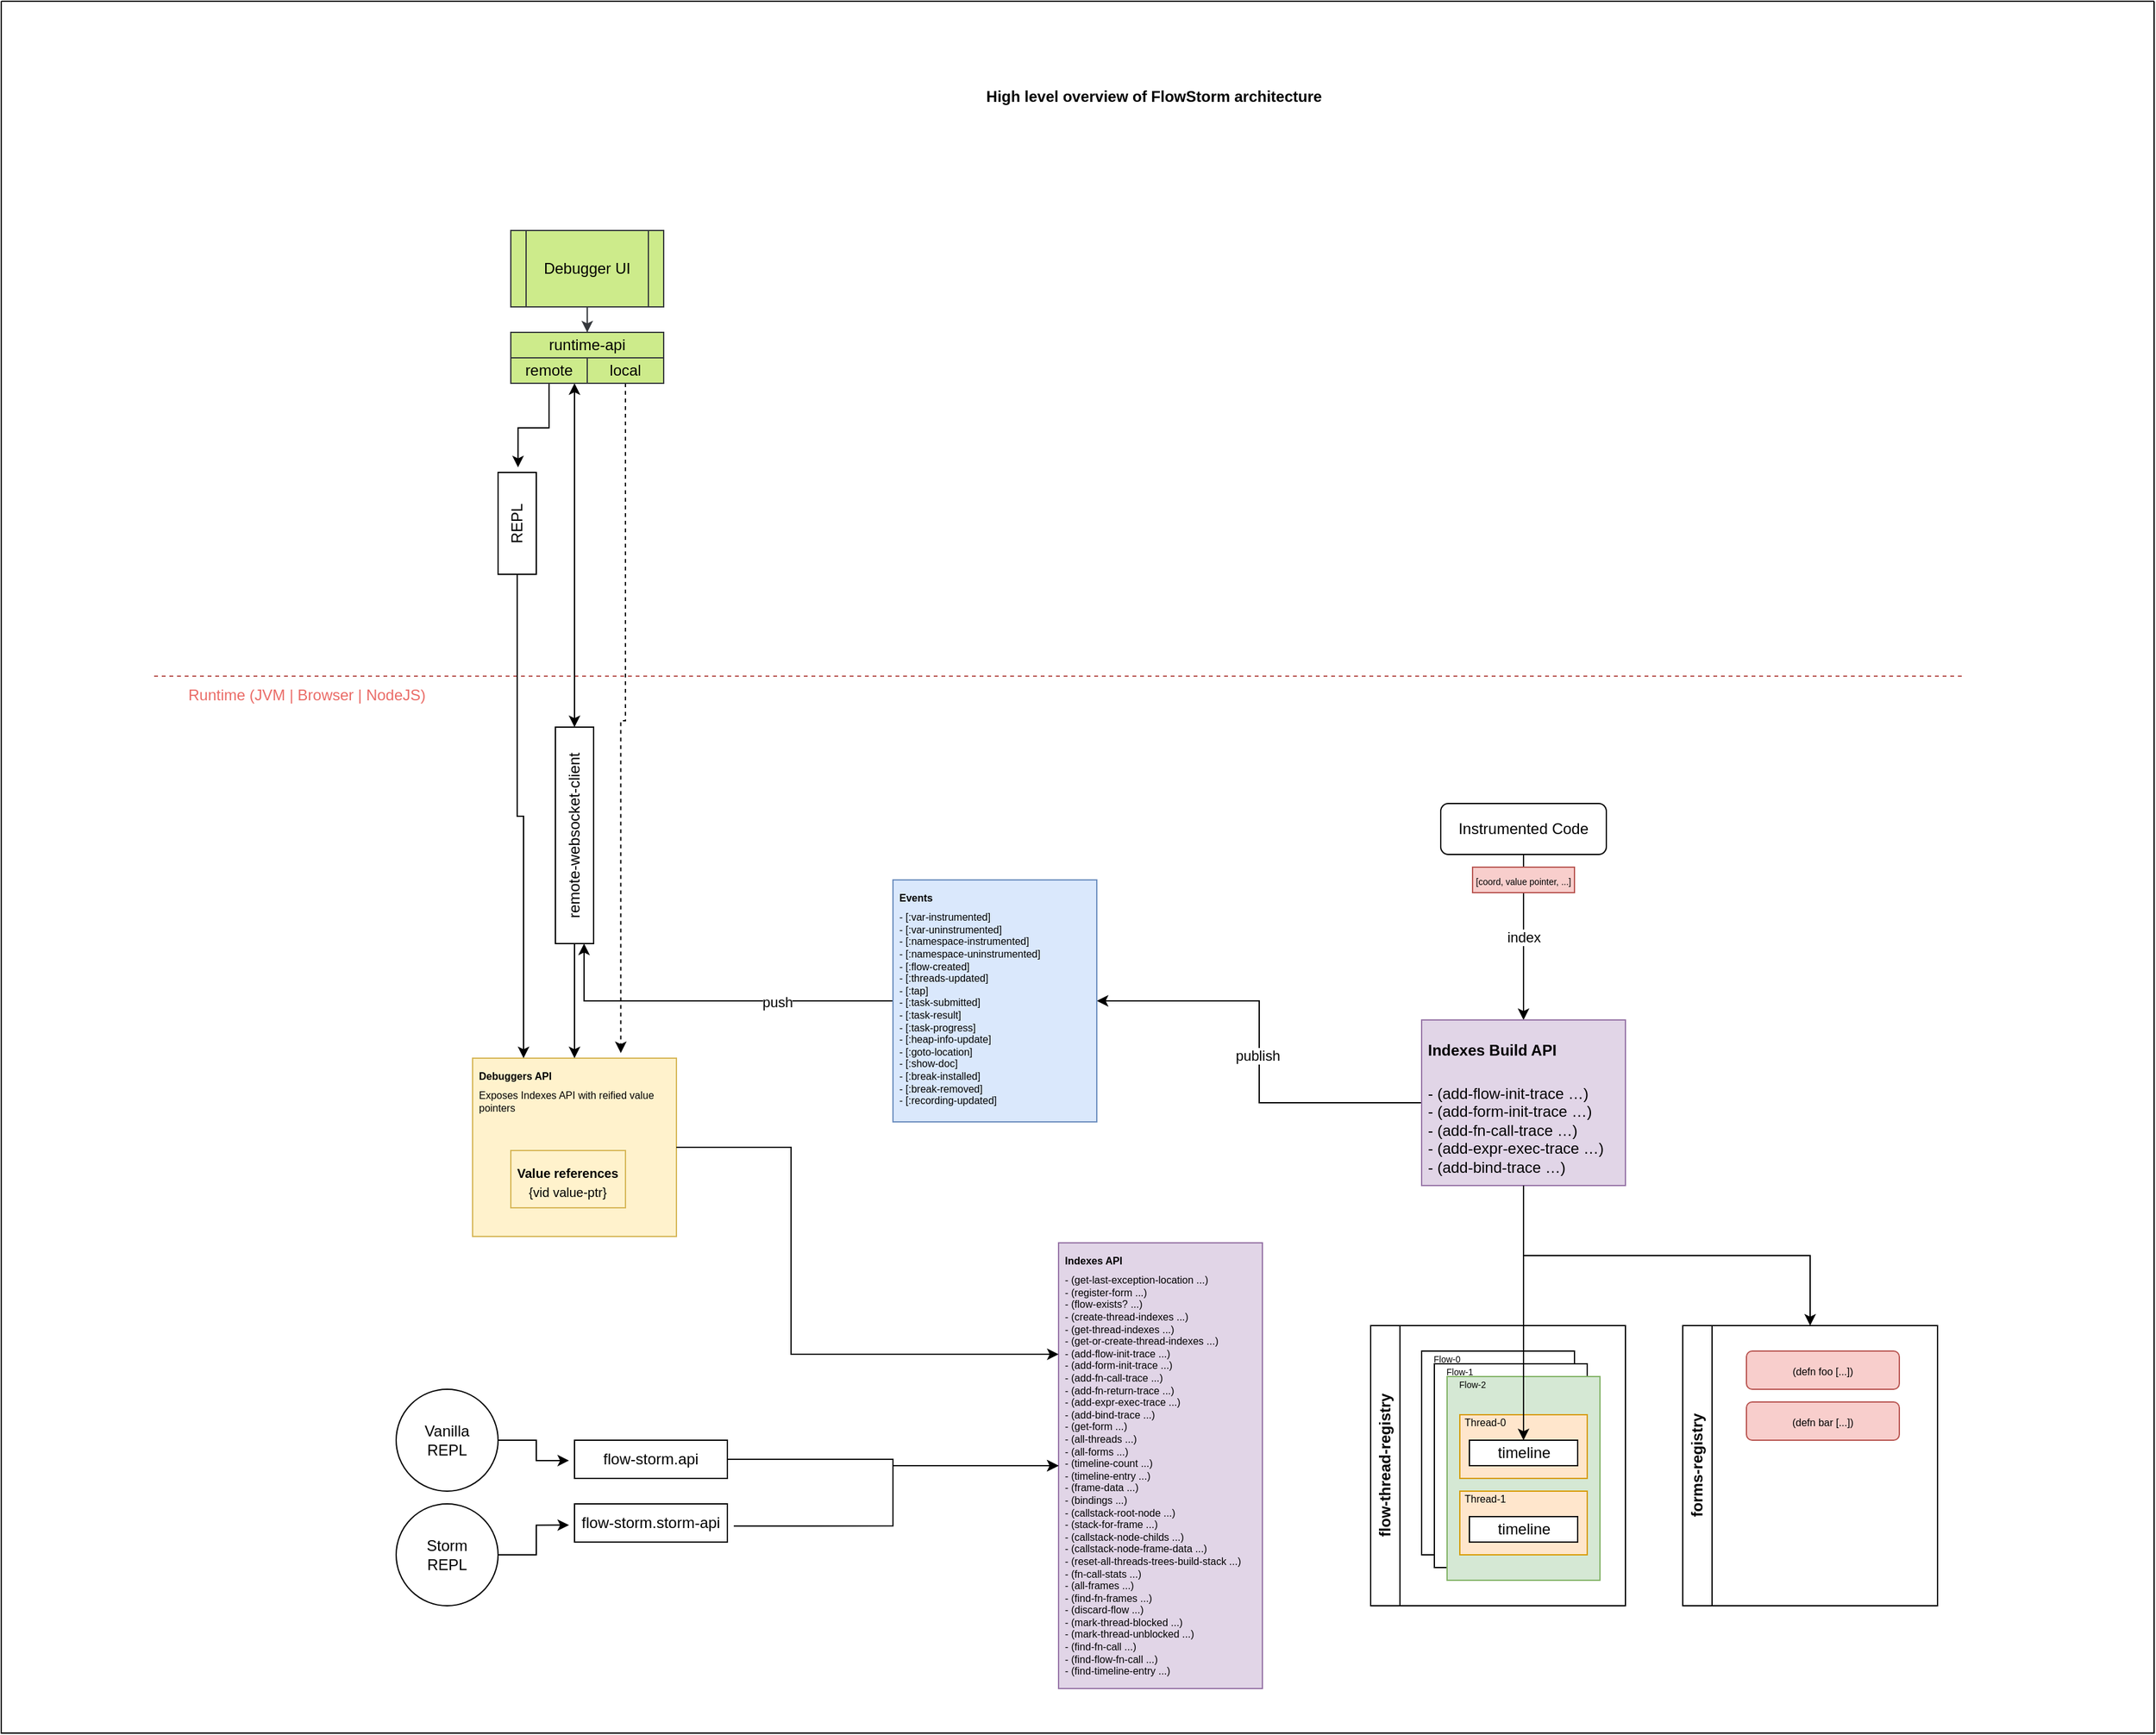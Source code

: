 <mxfile version="21.6.1" type="device">
  <diagram name="Page-1" id="KafUcJg5-WmZ6K7IxeHq">
    <mxGraphModel dx="3457" dy="2040" grid="1" gridSize="10" guides="1" tooltips="1" connect="1" arrows="1" fold="1" page="1" pageScale="1" pageWidth="4681" pageHeight="3300" math="0" shadow="0">
      <root>
        <mxCell id="0" />
        <mxCell id="1" parent="0" />
        <mxCell id="op3-RK94J-eC3h-jjMCj-5" value="index" style="edgeStyle=orthogonalEdgeStyle;rounded=0;orthogonalLoop=1;jettySize=auto;html=1;entryX=0.5;entryY=0;entryDx=0;entryDy=0;" edge="1" parent="1" source="op3-RK94J-eC3h-jjMCj-1" target="op3-RK94J-eC3h-jjMCj-3">
          <mxGeometry relative="1" as="geometry" />
        </mxCell>
        <mxCell id="op3-RK94J-eC3h-jjMCj-1" value="Instrumented Code" style="rounded=1;whiteSpace=wrap;html=1;" vertex="1" parent="1">
          <mxGeometry x="1880" y="970" width="130" height="40" as="geometry" />
        </mxCell>
        <mxCell id="op3-RK94J-eC3h-jjMCj-28" style="edgeStyle=orthogonalEdgeStyle;rounded=0;orthogonalLoop=1;jettySize=auto;html=1;entryX=0.5;entryY=0;entryDx=0;entryDy=0;exitX=0.5;exitY=1;exitDx=0;exitDy=0;" edge="1" parent="1" source="op3-RK94J-eC3h-jjMCj-3" target="op3-RK94J-eC3h-jjMCj-24">
          <mxGeometry relative="1" as="geometry" />
        </mxCell>
        <mxCell id="op3-RK94J-eC3h-jjMCj-33" style="edgeStyle=orthogonalEdgeStyle;rounded=0;orthogonalLoop=1;jettySize=auto;html=1;entryX=1;entryY=0.5;entryDx=0;entryDy=0;" edge="1" parent="1" source="op3-RK94J-eC3h-jjMCj-3" target="op3-RK94J-eC3h-jjMCj-32">
          <mxGeometry relative="1" as="geometry" />
        </mxCell>
        <mxCell id="op3-RK94J-eC3h-jjMCj-34" value="publish" style="edgeLabel;html=1;align=center;verticalAlign=middle;resizable=0;points=[];" vertex="1" connectable="0" parent="op3-RK94J-eC3h-jjMCj-33">
          <mxGeometry x="-0.014" y="2" relative="1" as="geometry">
            <mxPoint as="offset" />
          </mxGeometry>
        </mxCell>
        <mxCell id="op3-RK94J-eC3h-jjMCj-3" value="&lt;h1&gt;&lt;font style=&quot;font-size: 12px;&quot;&gt;Indexes Build API&lt;/font&gt;&lt;/h1&gt;&lt;div&gt;&lt;div style=&quot;&quot;&gt;- (add-flow-init-trace …)&lt;/div&gt;&lt;div style=&quot;&quot;&gt;- (add-form-init-trace …)&lt;/div&gt;&lt;div style=&quot;&quot;&gt;- (add-fn-call-trace …)&lt;/div&gt;&lt;div style=&quot;&quot;&gt;- (add-expr-exec-trace …)&lt;/div&gt;&lt;div style=&quot;&quot;&gt;- (add-bind-trace …)&lt;/div&gt;&lt;/div&gt;" style="text;html=1;strokeColor=#9673a6;fillColor=#e1d5e7;spacing=5;spacingTop=-20;whiteSpace=wrap;overflow=hidden;rounded=0;" vertex="1" parent="1">
          <mxGeometry x="1865" y="1140" width="160" height="130" as="geometry" />
        </mxCell>
        <mxCell id="op3-RK94J-eC3h-jjMCj-6" value="&lt;font style=&quot;font-size: 7px;&quot;&gt;[coord, value pointer, ...]&lt;/font&gt;" style="rounded=0;whiteSpace=wrap;html=1;fillColor=#f8cecc;strokeColor=#b85450;" vertex="1" parent="1">
          <mxGeometry x="1905" y="1020" width="80" height="20" as="geometry" />
        </mxCell>
        <mxCell id="op3-RK94J-eC3h-jjMCj-22" value="" style="group" vertex="1" connectable="0" parent="1">
          <mxGeometry x="1825" y="1380" width="200" height="220" as="geometry" />
        </mxCell>
        <mxCell id="op3-RK94J-eC3h-jjMCj-7" value="" style="rounded=0;whiteSpace=wrap;html=1;" vertex="1" parent="op3-RK94J-eC3h-jjMCj-22">
          <mxGeometry x="40" y="20" width="120" height="160" as="geometry" />
        </mxCell>
        <mxCell id="op3-RK94J-eC3h-jjMCj-8" value="" style="rounded=0;whiteSpace=wrap;html=1;" vertex="1" parent="op3-RK94J-eC3h-jjMCj-22">
          <mxGeometry x="50" y="30" width="120" height="160" as="geometry" />
        </mxCell>
        <mxCell id="op3-RK94J-eC3h-jjMCj-9" value="" style="rounded=0;whiteSpace=wrap;html=1;fillColor=#d5e8d4;strokeColor=#82b366;" vertex="1" parent="op3-RK94J-eC3h-jjMCj-22">
          <mxGeometry x="60" y="40" width="120" height="160" as="geometry" />
        </mxCell>
        <mxCell id="op3-RK94J-eC3h-jjMCj-13" value="" style="group;fillColor=#ffe6cc;strokeColor=#d79b00;" vertex="1" connectable="0" parent="op3-RK94J-eC3h-jjMCj-22">
          <mxGeometry x="70" y="70" width="100" height="50" as="geometry" />
        </mxCell>
        <mxCell id="op3-RK94J-eC3h-jjMCj-10" value="" style="rounded=0;whiteSpace=wrap;html=1;fillColor=#ffe6cc;strokeColor=#d79b00;" vertex="1" parent="op3-RK94J-eC3h-jjMCj-13">
          <mxGeometry width="100" height="50" as="geometry" />
        </mxCell>
        <mxCell id="op3-RK94J-eC3h-jjMCj-11" value="&lt;font style=&quot;font-size: 8px;&quot;&gt;Thread-0&lt;/font&gt;" style="text;html=1;strokeColor=none;fillColor=none;align=center;verticalAlign=middle;whiteSpace=wrap;rounded=0;" vertex="1" parent="op3-RK94J-eC3h-jjMCj-13">
          <mxGeometry width="40" height="10" as="geometry" />
        </mxCell>
        <mxCell id="op3-RK94J-eC3h-jjMCj-12" value="timeline" style="rounded=0;whiteSpace=wrap;html=1;" vertex="1" parent="op3-RK94J-eC3h-jjMCj-13">
          <mxGeometry x="7.5" y="20" width="85" height="20" as="geometry" />
        </mxCell>
        <mxCell id="op3-RK94J-eC3h-jjMCj-14" value="" style="group;fillColor=#ffe6cc;strokeColor=#d79b00;" vertex="1" connectable="0" parent="op3-RK94J-eC3h-jjMCj-22">
          <mxGeometry x="70" y="130" width="100" height="50" as="geometry" />
        </mxCell>
        <mxCell id="op3-RK94J-eC3h-jjMCj-15" value="" style="rounded=0;whiteSpace=wrap;html=1;fillColor=#ffe6cc;strokeColor=#d79b00;" vertex="1" parent="op3-RK94J-eC3h-jjMCj-14">
          <mxGeometry width="100" height="50" as="geometry" />
        </mxCell>
        <mxCell id="op3-RK94J-eC3h-jjMCj-16" value="&lt;font style=&quot;font-size: 8px;&quot;&gt;Thread-1&lt;/font&gt;" style="text;html=1;strokeColor=none;fillColor=none;align=center;verticalAlign=middle;whiteSpace=wrap;rounded=0;" vertex="1" parent="op3-RK94J-eC3h-jjMCj-14">
          <mxGeometry width="40" height="10" as="geometry" />
        </mxCell>
        <mxCell id="op3-RK94J-eC3h-jjMCj-17" value="timeline" style="rounded=0;whiteSpace=wrap;html=1;" vertex="1" parent="op3-RK94J-eC3h-jjMCj-14">
          <mxGeometry x="7.5" y="20" width="85" height="20" as="geometry" />
        </mxCell>
        <mxCell id="op3-RK94J-eC3h-jjMCj-18" value="&lt;font style=&quot;font-size: 7px;&quot;&gt;Flow-0&lt;/font&gt;" style="text;html=1;strokeColor=none;fillColor=none;align=center;verticalAlign=middle;whiteSpace=wrap;rounded=0;" vertex="1" parent="op3-RK94J-eC3h-jjMCj-22">
          <mxGeometry x="30" y="20" width="60" height="10" as="geometry" />
        </mxCell>
        <mxCell id="op3-RK94J-eC3h-jjMCj-19" value="&lt;font style=&quot;font-size: 7px;&quot;&gt;Flow-1&lt;/font&gt;" style="text;html=1;strokeColor=none;fillColor=none;align=center;verticalAlign=middle;whiteSpace=wrap;rounded=0;" vertex="1" parent="op3-RK94J-eC3h-jjMCj-22">
          <mxGeometry x="40" y="30" width="60" height="10" as="geometry" />
        </mxCell>
        <mxCell id="op3-RK94J-eC3h-jjMCj-20" value="&lt;font style=&quot;font-size: 7px;&quot;&gt;Flow-2&lt;/font&gt;" style="text;html=1;strokeColor=none;fillColor=none;align=center;verticalAlign=middle;whiteSpace=wrap;rounded=0;" vertex="1" parent="op3-RK94J-eC3h-jjMCj-22">
          <mxGeometry x="50" y="40" width="60" height="10" as="geometry" />
        </mxCell>
        <mxCell id="op3-RK94J-eC3h-jjMCj-21" value="flow-thread-registry" style="swimlane;horizontal=0;whiteSpace=wrap;html=1;" vertex="1" parent="op3-RK94J-eC3h-jjMCj-22">
          <mxGeometry width="200" height="220" as="geometry" />
        </mxCell>
        <mxCell id="op3-RK94J-eC3h-jjMCj-23" style="edgeStyle=orthogonalEdgeStyle;rounded=0;orthogonalLoop=1;jettySize=auto;html=1;entryX=0.5;entryY=0;entryDx=0;entryDy=0;" edge="1" parent="1" source="op3-RK94J-eC3h-jjMCj-3" target="op3-RK94J-eC3h-jjMCj-12">
          <mxGeometry relative="1" as="geometry" />
        </mxCell>
        <mxCell id="op3-RK94J-eC3h-jjMCj-24" value="forms-registry" style="swimlane;horizontal=0;whiteSpace=wrap;html=1;" vertex="1" parent="1">
          <mxGeometry x="2070" y="1380" width="200" height="220" as="geometry" />
        </mxCell>
        <mxCell id="op3-RK94J-eC3h-jjMCj-25" value="&lt;font style=&quot;font-size: 8px;&quot;&gt;(defn foo [...])&lt;/font&gt;" style="rounded=1;whiteSpace=wrap;html=1;fillColor=#f8cecc;strokeColor=#b85450;" vertex="1" parent="op3-RK94J-eC3h-jjMCj-24">
          <mxGeometry x="50" y="20" width="120" height="30" as="geometry" />
        </mxCell>
        <mxCell id="op3-RK94J-eC3h-jjMCj-26" value="&lt;font style=&quot;font-size: 8px;&quot;&gt;(defn bar [...])&lt;/font&gt;" style="rounded=1;whiteSpace=wrap;html=1;fillColor=#f8cecc;strokeColor=#b85450;" vertex="1" parent="op3-RK94J-eC3h-jjMCj-24">
          <mxGeometry x="50" y="60" width="120" height="30" as="geometry" />
        </mxCell>
        <mxCell id="op3-RK94J-eC3h-jjMCj-29" value="&lt;h1 style=&quot;font-size: 8px;&quot;&gt;&lt;font style=&quot;font-size: 8px;&quot;&gt;&lt;br&gt;&lt;/font&gt;&lt;/h1&gt;&lt;h1 style=&quot;font-size: 8px;&quot;&gt;&lt;font style=&quot;font-size: 8px;&quot;&gt;Indexes API&lt;/font&gt;&lt;/h1&gt;&lt;div style=&quot;font-size: 8px;&quot;&gt;&lt;div style=&quot;&quot;&gt;&lt;div style=&quot;&quot;&gt;&lt;font style=&quot;font-size: 8px;&quot;&gt;- (get-last-exception-location ...)&lt;/font&gt;&lt;/div&gt;&lt;div style=&quot;&quot;&gt;&lt;font style=&quot;font-size: 8px;&quot;&gt;- (register-form ...)&lt;/font&gt;&lt;/div&gt;&lt;div style=&quot;&quot;&gt;&lt;font style=&quot;font-size: 8px;&quot;&gt;- (flow-exists? ...)&lt;/font&gt;&lt;/div&gt;&lt;div style=&quot;&quot;&gt;&lt;font style=&quot;font-size: 8px;&quot;&gt;- (create-thread-indexes ...)&lt;/font&gt;&lt;/div&gt;&lt;div style=&quot;&quot;&gt;&lt;font style=&quot;font-size: 8px;&quot;&gt;- (get-thread-indexes ...)&lt;/font&gt;&lt;/div&gt;&lt;div style=&quot;&quot;&gt;&lt;font style=&quot;font-size: 8px;&quot;&gt;- (get-or-create-thread-indexes ...)&lt;/font&gt;&lt;/div&gt;&lt;div style=&quot;&quot;&gt;&lt;font style=&quot;font-size: 8px;&quot;&gt;- (add-flow-init-trace ...)&lt;/font&gt;&lt;/div&gt;&lt;div style=&quot;&quot;&gt;&lt;font style=&quot;font-size: 8px;&quot;&gt;- (add-form-init-trace ...)&lt;/font&gt;&lt;/div&gt;&lt;div style=&quot;&quot;&gt;&lt;font style=&quot;font-size: 8px;&quot;&gt;- (add-fn-call-trace ...)&lt;/font&gt;&lt;/div&gt;&lt;div style=&quot;&quot;&gt;&lt;font style=&quot;font-size: 8px;&quot;&gt;- (add-fn-return-trace ...)&lt;/font&gt;&lt;/div&gt;&lt;div style=&quot;&quot;&gt;&lt;font style=&quot;font-size: 8px;&quot;&gt;- (add-expr-exec-trace ...)&lt;/font&gt;&lt;/div&gt;&lt;div style=&quot;&quot;&gt;&lt;font style=&quot;font-size: 8px;&quot;&gt;- (add-bind-trace ...)&lt;/font&gt;&lt;/div&gt;&lt;div style=&quot;&quot;&gt;&lt;font style=&quot;font-size: 8px;&quot;&gt;- (get-form ...)&lt;/font&gt;&lt;/div&gt;&lt;div style=&quot;&quot;&gt;&lt;font style=&quot;font-size: 8px;&quot;&gt;- (all-threads ...)&lt;/font&gt;&lt;/div&gt;&lt;div style=&quot;&quot;&gt;&lt;font style=&quot;font-size: 8px;&quot;&gt;- (all-forms ...)&lt;/font&gt;&lt;/div&gt;&lt;div style=&quot;&quot;&gt;&lt;font style=&quot;font-size: 8px;&quot;&gt;- (timeline-count ...)&lt;/font&gt;&lt;/div&gt;&lt;div style=&quot;&quot;&gt;&lt;font style=&quot;font-size: 8px;&quot;&gt;- (timeline-entry ...)&lt;/font&gt;&lt;/div&gt;&lt;div style=&quot;&quot;&gt;&lt;font style=&quot;font-size: 8px;&quot;&gt;- (frame-data ...)&lt;/font&gt;&lt;/div&gt;&lt;div style=&quot;&quot;&gt;&lt;font style=&quot;font-size: 8px;&quot;&gt;- (bindings ...)&lt;/font&gt;&lt;/div&gt;&lt;div style=&quot;&quot;&gt;&lt;font style=&quot;font-size: 8px;&quot;&gt;- (callstack-root-node ...)&lt;/font&gt;&lt;/div&gt;&lt;div style=&quot;&quot;&gt;&lt;font style=&quot;font-size: 8px;&quot;&gt;- (stack-for-frame ...)&lt;/font&gt;&lt;/div&gt;&lt;div style=&quot;&quot;&gt;&lt;font style=&quot;font-size: 8px;&quot;&gt;- (callstack-node-childs ...)&lt;/font&gt;&lt;/div&gt;&lt;div style=&quot;&quot;&gt;&lt;font style=&quot;font-size: 8px;&quot;&gt;- (callstack-node-frame-data ...)&lt;/font&gt;&lt;/div&gt;&lt;div style=&quot;&quot;&gt;&lt;font style=&quot;font-size: 8px;&quot;&gt;- (reset-all-threads-trees-build-stack ...)&lt;/font&gt;&lt;/div&gt;&lt;div style=&quot;&quot;&gt;&lt;font style=&quot;font-size: 8px;&quot;&gt;- (fn-call-stats ...)&lt;/font&gt;&lt;/div&gt;&lt;div style=&quot;&quot;&gt;&lt;font style=&quot;font-size: 8px;&quot;&gt;- (all-frames ...)&lt;/font&gt;&lt;/div&gt;&lt;div style=&quot;&quot;&gt;&lt;font style=&quot;font-size: 8px;&quot;&gt;- (find-fn-frames ...)&lt;/font&gt;&lt;/div&gt;&lt;div style=&quot;&quot;&gt;&lt;font style=&quot;font-size: 8px;&quot;&gt;- (discard-flow ...)&lt;/font&gt;&lt;/div&gt;&lt;div style=&quot;&quot;&gt;&lt;font style=&quot;font-size: 8px;&quot;&gt;- (mark-thread-blocked ...)&lt;/font&gt;&lt;/div&gt;&lt;div style=&quot;&quot;&gt;&lt;font style=&quot;font-size: 8px;&quot;&gt;- (mark-thread-unblocked ...)&lt;/font&gt;&lt;/div&gt;&lt;div style=&quot;&quot;&gt;&lt;font style=&quot;font-size: 8px;&quot;&gt;- (find-fn-call ...)&lt;/font&gt;&lt;/div&gt;&lt;div style=&quot;&quot;&gt;&lt;font style=&quot;font-size: 8px;&quot;&gt;- (find-flow-fn-call ...)&lt;/font&gt;&lt;/div&gt;&lt;div style=&quot;&quot;&gt;&lt;font style=&quot;font-size: 8px;&quot;&gt;- (find-timeline-entry ...)&lt;/font&gt;&lt;/div&gt;&lt;div&gt;&lt;br&gt;&lt;/div&gt;&lt;/div&gt;&lt;/div&gt;" style="text;html=1;strokeColor=#9673a6;fillColor=#e1d5e7;spacing=5;spacingTop=-20;whiteSpace=wrap;overflow=hidden;rounded=0;" vertex="1" parent="1">
          <mxGeometry x="1580" y="1315" width="160" height="350" as="geometry" />
        </mxCell>
        <mxCell id="op3-RK94J-eC3h-jjMCj-52" style="edgeStyle=orthogonalEdgeStyle;rounded=0;orthogonalLoop=1;jettySize=auto;html=1;entryX=0.75;entryY=1;entryDx=0;entryDy=0;" edge="1" parent="1" source="op3-RK94J-eC3h-jjMCj-32" target="op3-RK94J-eC3h-jjMCj-50">
          <mxGeometry relative="1" as="geometry" />
        </mxCell>
        <mxCell id="op3-RK94J-eC3h-jjMCj-53" value="push" style="edgeLabel;html=1;align=center;verticalAlign=middle;resizable=0;points=[];" vertex="1" connectable="0" parent="op3-RK94J-eC3h-jjMCj-52">
          <mxGeometry x="-0.362" y="1" relative="1" as="geometry">
            <mxPoint as="offset" />
          </mxGeometry>
        </mxCell>
        <mxCell id="op3-RK94J-eC3h-jjMCj-32" value="&lt;h1 style=&quot;font-size: 8px;&quot;&gt;&lt;font style=&quot;font-size: 8px;&quot;&gt;&lt;br&gt;&lt;/font&gt;&lt;/h1&gt;&lt;h1 style=&quot;font-size: 8px;&quot;&gt;Events&lt;/h1&gt;&lt;div style=&quot;font-size: 8px;&quot;&gt;&lt;div style=&quot;&quot;&gt;&lt;div style=&quot;&quot;&gt;&lt;div&gt;- [:var-instrumented]&lt;/div&gt;&lt;div&gt;- [:var-uninstrumented]&lt;/div&gt;&lt;div&gt;- [:namespace-instrumented]&lt;/div&gt;&lt;div&gt;- [:namespace-uninstrumented]&lt;/div&gt;&lt;div&gt;- [:flow-created]&lt;/div&gt;&lt;div&gt;- [:threads-updated]&lt;/div&gt;&lt;div&gt;- [:tap]&lt;/div&gt;&lt;div&gt;- [:task-submitted]&lt;/div&gt;&lt;div&gt;- [:task-result]&lt;/div&gt;&lt;div&gt;- [:task-progress]&lt;/div&gt;&lt;div&gt;- [:heap-info-update]&lt;/div&gt;&lt;div&gt;- [:goto-location]&lt;/div&gt;&lt;div&gt;- [:show-doc]&lt;/div&gt;&lt;div&gt;- [:break-installed]&lt;/div&gt;&lt;div&gt;- [:break-removed]&lt;/div&gt;&lt;div&gt;- [:recording-updated]&lt;/div&gt;&lt;div&gt;&lt;br&gt;&lt;/div&gt;&lt;/div&gt;&lt;div&gt;&lt;br&gt;&lt;/div&gt;&lt;/div&gt;&lt;/div&gt;" style="text;html=1;strokeColor=#6c8ebf;fillColor=#dae8fc;spacing=5;spacingTop=-20;whiteSpace=wrap;overflow=hidden;rounded=0;" vertex="1" parent="1">
          <mxGeometry x="1450" y="1030" width="160" height="190" as="geometry" />
        </mxCell>
        <mxCell id="op3-RK94J-eC3h-jjMCj-41" style="edgeStyle=orthogonalEdgeStyle;rounded=0;orthogonalLoop=1;jettySize=auto;html=1;entryX=0;entryY=0.5;entryDx=0;entryDy=0;" edge="1" parent="1" source="op3-RK94J-eC3h-jjMCj-35" target="op3-RK94J-eC3h-jjMCj-29">
          <mxGeometry relative="1" as="geometry" />
        </mxCell>
        <mxCell id="op3-RK94J-eC3h-jjMCj-35" value="flow-storm.api" style="rounded=0;whiteSpace=wrap;html=1;" vertex="1" parent="1">
          <mxGeometry x="1200" y="1470" width="120" height="30" as="geometry" />
        </mxCell>
        <mxCell id="op3-RK94J-eC3h-jjMCj-42" style="edgeStyle=orthogonalEdgeStyle;rounded=0;orthogonalLoop=1;jettySize=auto;html=1;exitX=1.042;exitY=0.578;exitDx=0;exitDy=0;exitPerimeter=0;entryX=0;entryY=0.5;entryDx=0;entryDy=0;" edge="1" parent="1" source="op3-RK94J-eC3h-jjMCj-36" target="op3-RK94J-eC3h-jjMCj-29">
          <mxGeometry relative="1" as="geometry">
            <mxPoint x="1530" y="1555" as="targetPoint" />
            <mxPoint x="1270" y="1600" as="sourcePoint" />
          </mxGeometry>
        </mxCell>
        <mxCell id="op3-RK94J-eC3h-jjMCj-36" value="flow-storm.storm-api" style="rounded=0;whiteSpace=wrap;html=1;" vertex="1" parent="1">
          <mxGeometry x="1200" y="1520" width="120" height="30" as="geometry" />
        </mxCell>
        <mxCell id="op3-RK94J-eC3h-jjMCj-39" style="edgeStyle=orthogonalEdgeStyle;rounded=0;orthogonalLoop=1;jettySize=auto;html=1;entryX=-0.036;entryY=0.533;entryDx=0;entryDy=0;entryPerimeter=0;" edge="1" parent="1" source="op3-RK94J-eC3h-jjMCj-37" target="op3-RK94J-eC3h-jjMCj-35">
          <mxGeometry relative="1" as="geometry" />
        </mxCell>
        <mxCell id="op3-RK94J-eC3h-jjMCj-37" value="Vanilla&lt;br&gt;REPL" style="ellipse;whiteSpace=wrap;html=1;aspect=fixed;" vertex="1" parent="1">
          <mxGeometry x="1060" y="1430" width="80" height="80" as="geometry" />
        </mxCell>
        <mxCell id="op3-RK94J-eC3h-jjMCj-40" style="edgeStyle=orthogonalEdgeStyle;rounded=0;orthogonalLoop=1;jettySize=auto;html=1;entryX=-0.036;entryY=0.556;entryDx=0;entryDy=0;entryPerimeter=0;" edge="1" parent="1" source="op3-RK94J-eC3h-jjMCj-38" target="op3-RK94J-eC3h-jjMCj-36">
          <mxGeometry relative="1" as="geometry" />
        </mxCell>
        <mxCell id="op3-RK94J-eC3h-jjMCj-38" value="Storm&lt;br&gt;REPL" style="ellipse;whiteSpace=wrap;html=1;aspect=fixed;" vertex="1" parent="1">
          <mxGeometry x="1060" y="1520" width="80" height="80" as="geometry" />
        </mxCell>
        <mxCell id="op3-RK94J-eC3h-jjMCj-48" value="" style="group" vertex="1" connectable="0" parent="1">
          <mxGeometry x="1120" y="1170" width="160" height="140" as="geometry" />
        </mxCell>
        <mxCell id="op3-RK94J-eC3h-jjMCj-43" value="&lt;h1 style=&quot;font-size: 8px;&quot;&gt;&lt;font style=&quot;font-size: 8px;&quot;&gt;&lt;br&gt;&lt;/font&gt;&lt;/h1&gt;&lt;h1 style=&quot;font-size: 8px;&quot;&gt;Debuggers API&lt;/h1&gt;&lt;div style=&quot;font-size: 8px;&quot;&gt;&lt;div style=&quot;&quot;&gt;&lt;div style=&quot;&quot;&gt;&lt;div&gt;Exposes Indexes API with reified value pointers&amp;nbsp;&lt;/div&gt;&lt;/div&gt;&lt;div&gt;&lt;br&gt;&lt;/div&gt;&lt;/div&gt;&lt;/div&gt;" style="text;html=1;strokeColor=#d6b656;fillColor=#fff2cc;spacing=5;spacingTop=-20;whiteSpace=wrap;overflow=hidden;rounded=0;" vertex="1" parent="op3-RK94J-eC3h-jjMCj-48">
          <mxGeometry width="160" height="140" as="geometry" />
        </mxCell>
        <mxCell id="op3-RK94J-eC3h-jjMCj-46" value="&lt;h1 style=&quot;font-size: 8px;&quot;&gt;&lt;br&gt;&lt;/h1&gt;&lt;div style=&quot;text-align: center;&quot;&gt;&lt;font style=&quot;font-size: 10px;&quot;&gt;&lt;b&gt;Value references&lt;/b&gt;&lt;/font&gt;&lt;/div&gt;&lt;div style=&quot;text-align: center;&quot;&gt;&lt;font style=&quot;font-size: 10px;&quot;&gt;{vid value-ptr}&lt;/font&gt;&lt;/div&gt;" style="text;html=1;strokeColor=#d6b656;fillColor=#fff2cc;spacing=5;spacingTop=-20;whiteSpace=wrap;overflow=hidden;rounded=0;" vertex="1" parent="op3-RK94J-eC3h-jjMCj-48">
          <mxGeometry x="30" y="72.5" width="90" height="45" as="geometry" />
        </mxCell>
        <mxCell id="op3-RK94J-eC3h-jjMCj-49" style="edgeStyle=orthogonalEdgeStyle;rounded=0;orthogonalLoop=1;jettySize=auto;html=1;entryX=0;entryY=0.25;entryDx=0;entryDy=0;" edge="1" parent="1" source="op3-RK94J-eC3h-jjMCj-43" target="op3-RK94J-eC3h-jjMCj-29">
          <mxGeometry relative="1" as="geometry">
            <Array as="points">
              <mxPoint x="1370" y="1240" />
              <mxPoint x="1370" y="1403" />
            </Array>
          </mxGeometry>
        </mxCell>
        <mxCell id="op3-RK94J-eC3h-jjMCj-51" style="edgeStyle=orthogonalEdgeStyle;rounded=0;orthogonalLoop=1;jettySize=auto;html=1;entryX=0.5;entryY=0;entryDx=0;entryDy=0;" edge="1" parent="1" source="op3-RK94J-eC3h-jjMCj-50" target="op3-RK94J-eC3h-jjMCj-43">
          <mxGeometry relative="1" as="geometry" />
        </mxCell>
        <mxCell id="op3-RK94J-eC3h-jjMCj-50" value="remote-websocket-client" style="rounded=0;whiteSpace=wrap;html=1;horizontal=0;" vertex="1" parent="1">
          <mxGeometry x="1185" y="910" width="30" height="170" as="geometry" />
        </mxCell>
        <mxCell id="op3-RK94J-eC3h-jjMCj-54" value="" style="endArrow=none;dashed=1;html=1;rounded=0;fontColor=#EA6B66;labelBorderColor=#EA6B66;labelBackgroundColor=#EA6B66;fillColor=#f8cecc;strokeColor=#b85450;" edge="1" parent="1">
          <mxGeometry width="50" height="50" relative="1" as="geometry">
            <mxPoint x="870" y="870" as="sourcePoint" />
            <mxPoint x="2290" y="870" as="targetPoint" />
          </mxGeometry>
        </mxCell>
        <mxCell id="op3-RK94J-eC3h-jjMCj-55" value="Runtime (JVM | Browser | NodeJS)" style="text;html=1;strokeColor=none;fillColor=none;align=center;verticalAlign=middle;whiteSpace=wrap;rounded=0;fontColor=#EA6B66;" vertex="1" parent="1">
          <mxGeometry x="890" y="870" width="200" height="30" as="geometry" />
        </mxCell>
        <mxCell id="op3-RK94J-eC3h-jjMCj-63" style="edgeStyle=orthogonalEdgeStyle;rounded=0;orthogonalLoop=1;jettySize=auto;html=1;entryX=0.5;entryY=0;entryDx=0;entryDy=0;fillColor=#cdeb8b;strokeColor=#36393d;" edge="1" parent="1" source="op3-RK94J-eC3h-jjMCj-56" target="op3-RK94J-eC3h-jjMCj-57">
          <mxGeometry relative="1" as="geometry" />
        </mxCell>
        <mxCell id="op3-RK94J-eC3h-jjMCj-56" value="Debugger UI" style="shape=process;whiteSpace=wrap;html=1;backgroundOutline=1;fillColor=#cdeb8b;strokeColor=#36393d;" vertex="1" parent="1">
          <mxGeometry x="1150" y="520" width="120" height="60" as="geometry" />
        </mxCell>
        <mxCell id="op3-RK94J-eC3h-jjMCj-57" value="runtime-api" style="rounded=0;whiteSpace=wrap;html=1;fillColor=#cdeb8b;strokeColor=#36393d;" vertex="1" parent="1">
          <mxGeometry x="1150" y="600" width="120" height="20" as="geometry" />
        </mxCell>
        <mxCell id="op3-RK94J-eC3h-jjMCj-64" style="edgeStyle=orthogonalEdgeStyle;rounded=0;orthogonalLoop=1;jettySize=auto;html=1;entryX=0.522;entryY=-0.05;entryDx=0;entryDy=0;entryPerimeter=0;" edge="1" parent="1" source="op3-RK94J-eC3h-jjMCj-60" target="op3-RK94J-eC3h-jjMCj-62">
          <mxGeometry relative="1" as="geometry" />
        </mxCell>
        <mxCell id="op3-RK94J-eC3h-jjMCj-66" style="edgeStyle=orthogonalEdgeStyle;rounded=0;orthogonalLoop=1;jettySize=auto;html=1;entryX=0.5;entryY=0;entryDx=0;entryDy=0;startArrow=classic;startFill=1;" edge="1" parent="1" source="op3-RK94J-eC3h-jjMCj-60" target="op3-RK94J-eC3h-jjMCj-50">
          <mxGeometry relative="1" as="geometry">
            <Array as="points">
              <mxPoint x="1200" y="710" />
              <mxPoint x="1200" y="710" />
            </Array>
          </mxGeometry>
        </mxCell>
        <mxCell id="op3-RK94J-eC3h-jjMCj-60" value="remote" style="rounded=0;whiteSpace=wrap;html=1;fillColor=#cdeb8b;strokeColor=#36393d;" vertex="1" parent="1">
          <mxGeometry x="1150" y="620" width="60" height="20" as="geometry" />
        </mxCell>
        <mxCell id="op3-RK94J-eC3h-jjMCj-67" style="edgeStyle=orthogonalEdgeStyle;rounded=0;orthogonalLoop=1;jettySize=auto;html=1;exitX=0.5;exitY=1;exitDx=0;exitDy=0;entryX=0.727;entryY=-0.029;entryDx=0;entryDy=0;entryPerimeter=0;dashed=1;" edge="1" parent="1" source="op3-RK94J-eC3h-jjMCj-61" target="op3-RK94J-eC3h-jjMCj-43">
          <mxGeometry relative="1" as="geometry" />
        </mxCell>
        <mxCell id="op3-RK94J-eC3h-jjMCj-61" value="local" style="rounded=0;whiteSpace=wrap;html=1;fillColor=#cdeb8b;strokeColor=#36393d;" vertex="1" parent="1">
          <mxGeometry x="1210" y="620" width="60" height="20" as="geometry" />
        </mxCell>
        <mxCell id="op3-RK94J-eC3h-jjMCj-65" style="edgeStyle=orthogonalEdgeStyle;rounded=0;orthogonalLoop=1;jettySize=auto;html=1;entryX=0.25;entryY=0;entryDx=0;entryDy=0;" edge="1" parent="1" source="op3-RK94J-eC3h-jjMCj-62" target="op3-RK94J-eC3h-jjMCj-43">
          <mxGeometry relative="1" as="geometry" />
        </mxCell>
        <mxCell id="op3-RK94J-eC3h-jjMCj-62" value="REPL" style="rounded=0;whiteSpace=wrap;html=1;horizontal=0;" vertex="1" parent="1">
          <mxGeometry x="1140" y="710" width="30" height="80" as="geometry" />
        </mxCell>
        <mxCell id="op3-RK94J-eC3h-jjMCj-69" value="" style="swimlane;startSize=0;" vertex="1" parent="1">
          <mxGeometry x="750" y="340" width="1690" height="1360" as="geometry" />
        </mxCell>
        <mxCell id="op3-RK94J-eC3h-jjMCj-68" value="&lt;b&gt;High level overview of FlowStorm architecture&lt;/b&gt;" style="text;html=1;strokeColor=none;fillColor=none;align=center;verticalAlign=middle;whiteSpace=wrap;rounded=0;" vertex="1" parent="op3-RK94J-eC3h-jjMCj-69">
          <mxGeometry x="565" y="60" width="680" height="30" as="geometry" />
        </mxCell>
      </root>
    </mxGraphModel>
  </diagram>
</mxfile>
